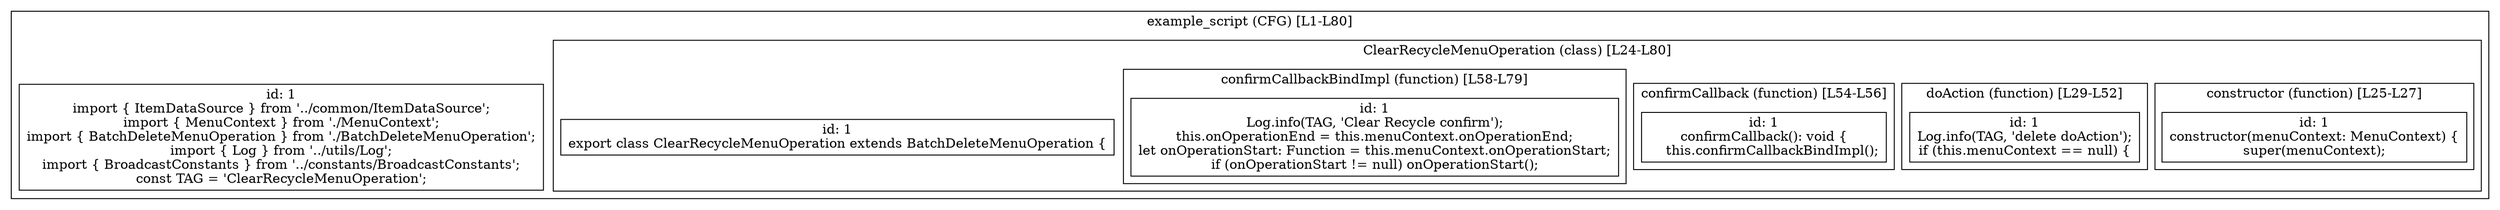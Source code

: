 digraph "25.ts" {
  subgraph "cluster_1" {
    label="example_script (CFG) [L1-L80]";
    node_1_1 [label="id: 1\nimport { ItemDataSource } from '../common/ItemDataSource';
import { MenuContext } from './MenuContext';
import { BatchDeleteMenuOperation } from './BatchDeleteMenuOperation';
import { Log } from '../utils/Log';
import { BroadcastConstants } from '../constants/BroadcastConstants';
const TAG = 'ClearRecycleMenuOperation';", shape=box];
  subgraph "cluster_2" {
    label="ClearRecycleMenuOperation (class) [L24-L80]";
    node_2_1 [label="id: 1\nexport class ClearRecycleMenuOperation extends BatchDeleteMenuOperation {", shape=box];
  subgraph "cluster_3" {
    label="constructor (function) [L25-L27]";
    node_3_1 [label="id: 1\nconstructor(menuContext: MenuContext) {
super(menuContext);", shape=box];
  }
  subgraph "cluster_4" {
    label="doAction (function) [L29-L52]";
    node_4_1 [label="id: 1\nLog.info(TAG, 'delete doAction');
if (this.menuContext == null) {", shape=box];
  }
  subgraph "cluster_5" {
    label="confirmCallback (function) [L54-L56]";
    node_5_1 [label="id: 1\nconfirmCallback(): void {
    this.confirmCallbackBindImpl();", shape=box];
  }
  subgraph "cluster_6" {
    label="confirmCallbackBindImpl (function) [L58-L79]";
    node_6_1 [label="id: 1\nLog.info(TAG, 'Clear Recycle confirm');
this.onOperationEnd = this.menuContext.onOperationEnd;
let onOperationStart: Function = this.menuContext.onOperationStart;
if (onOperationStart != null) onOperationStart();", shape=box];
  }
  }
  }
}